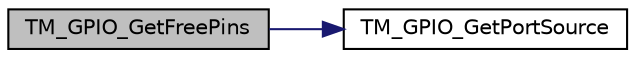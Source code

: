 digraph "TM_GPIO_GetFreePins"
{
  edge [fontname="Helvetica",fontsize="10",labelfontname="Helvetica",labelfontsize="10"];
  node [fontname="Helvetica",fontsize="10",shape=record];
  rankdir="LR";
  Node2 [label="TM_GPIO_GetFreePins",height=0.2,width=0.4,color="black", fillcolor="grey75", style="filled", fontcolor="black"];
  Node2 -> Node3 [color="midnightblue",fontsize="10",style="solid",fontname="Helvetica"];
  Node3 [label="TM_GPIO_GetPortSource",height=0.2,width=0.4,color="black", fillcolor="white", style="filled",URL="$tm__stm32__gpio_8c.html#aa5a2f30f33cc19408daeb5db3b7cb59c"];
}
